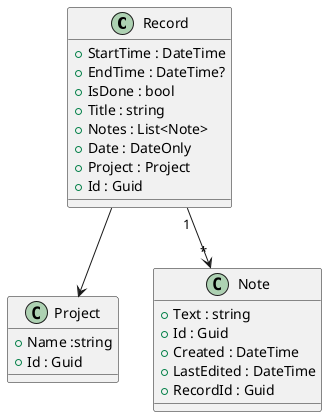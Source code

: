 @startuml

class Record {
    + StartTime : DateTime
    + EndTime : DateTime?
    + IsDone : bool
    + Title : string
    + Notes : List<Note>
    + Date : DateOnly
    + Project : Project
    + Id : Guid
}

class Project {
    + Name :string
    + Id : Guid
}

class Note {
    + Text : string
    + Id : Guid
    + Created : DateTime
    + LastEdited : DateTime
    + RecordId : Guid
}

Record --> Project
Record "1"  --> "*" Note

@enduml


